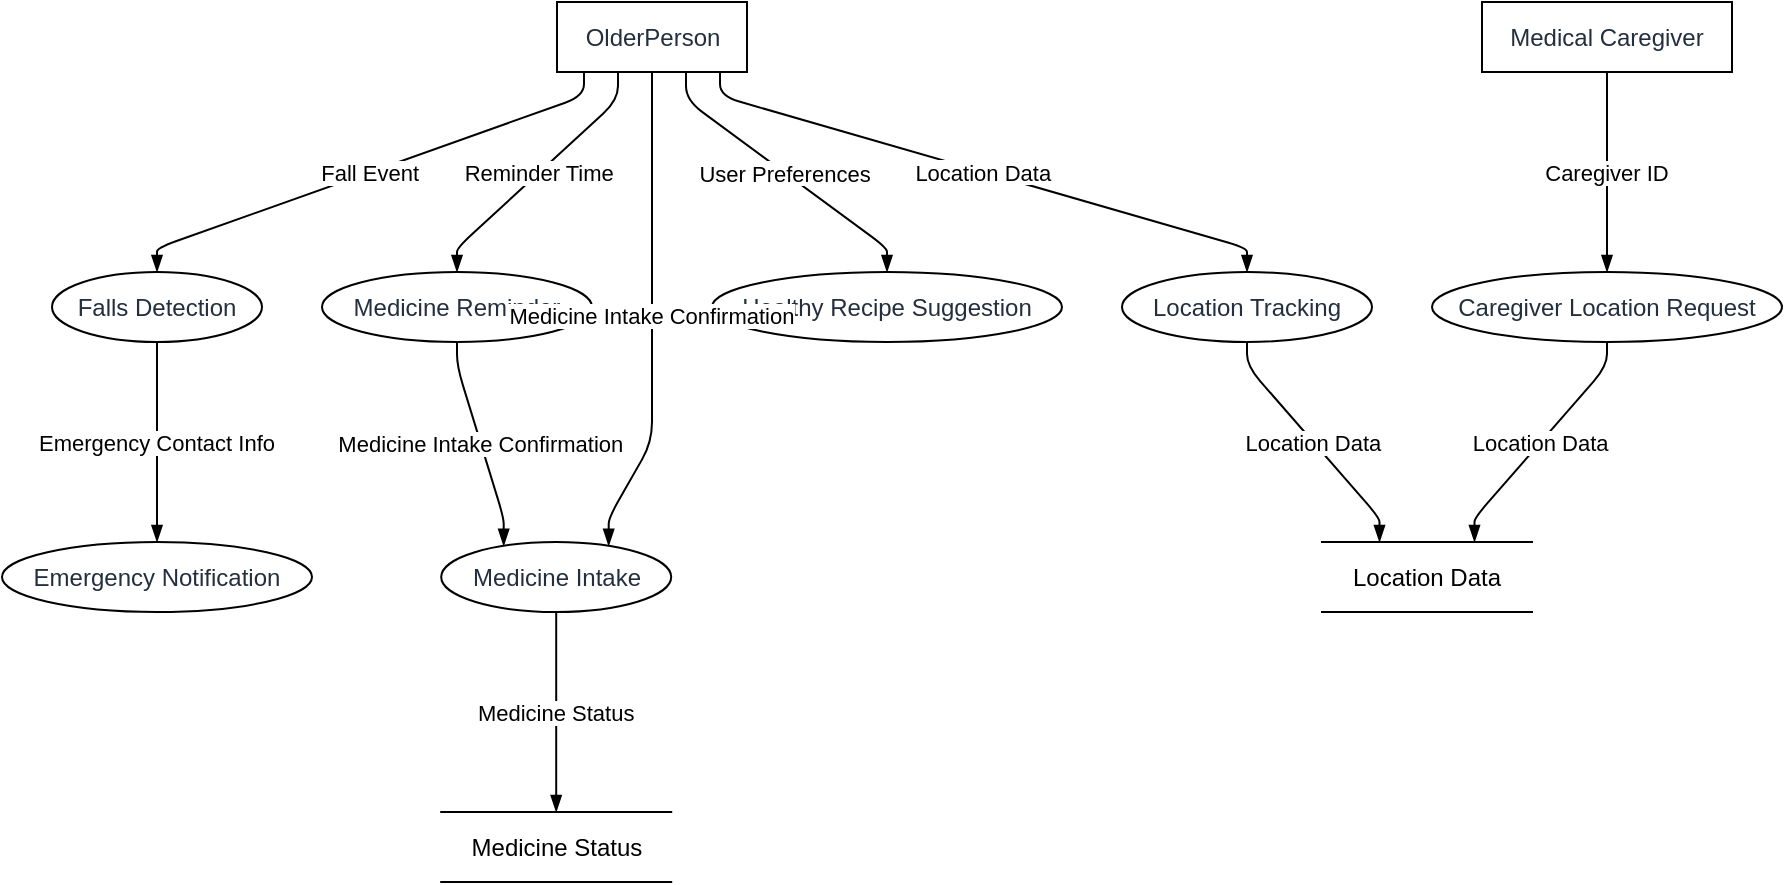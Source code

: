 <mxfile version="23.0.2" type="device">
  <diagram name="Page-1" id="OzLWilebJlHnzdK9YZ0Y">
    <mxGraphModel dx="2021" dy="806" grid="1" gridSize="10" guides="1" tooltips="1" connect="1" arrows="1" fold="1" page="1" pageScale="1" pageWidth="827" pageHeight="1169" math="0" shadow="0">
      <root>
        <mxCell id="0" />
        <mxCell id="1" parent="0" />
        <UserObject label="OlderPerson" type="externalEntity" source="" flow="" placeholders="1" id="wxe_wVTdHt3dvxPXpVJx-1">
          <mxCell style="shape=rectangle;whiteSpace=wrap;html=1;fillColor=#ffffff;strokeColor=#000000;align=center;verticalAlign=middle;fontColor=#232F3E;" parent="1" vertex="1">
            <mxGeometry x="252.5" width="95" height="35" as="geometry" />
          </mxCell>
        </UserObject>
        <UserObject label="Falls Detection" type="process" source="1" flow="Fall Event" placeholders="1" id="wxe_wVTdHt3dvxPXpVJx-2">
          <mxCell style="shape=ellipse;perimeter=ellipsePerimeter;whiteSpace=wrap;html=1;fillColor=#ffffff;strokeColor=#000000;align=center;verticalAlign=middle;fontColor=#232F3E;" parent="1" vertex="1">
            <mxGeometry y="135" width="105" height="35" as="geometry" />
          </mxCell>
        </UserObject>
        <UserObject label="Emergency Notification" type="process" source="2" flow="Emergency Contact Info" placeholders="1" id="wxe_wVTdHt3dvxPXpVJx-3">
          <mxCell style="shape=ellipse;perimeter=ellipsePerimeter;whiteSpace=wrap;html=1;fillColor=#ffffff;strokeColor=#000000;align=center;verticalAlign=middle;fontColor=#232F3E;" parent="1" vertex="1">
            <mxGeometry x="-25" y="270" width="155" height="35" as="geometry" />
          </mxCell>
        </UserObject>
        <UserObject label="Medicine Reminder" type="process" source="1" flow="Reminder Time" placeholders="1" id="wxe_wVTdHt3dvxPXpVJx-4">
          <mxCell style="shape=ellipse;perimeter=ellipsePerimeter;whiteSpace=wrap;html=1;fillColor=#ffffff;strokeColor=#000000;align=center;verticalAlign=middle;fontColor=#232F3E;" parent="1" vertex="1">
            <mxGeometry x="135" y="135" width="135" height="35" as="geometry" />
          </mxCell>
        </UserObject>
        <UserObject label="Medicine Intake" type="process" source="1,4" flow="Medicine Intake Confirmation" placeholders="1" id="wxe_wVTdHt3dvxPXpVJx-5">
          <mxCell style="shape=ellipse;perimeter=ellipsePerimeter;whiteSpace=wrap;html=1;fillColor=#ffffff;strokeColor=#000000;align=center;verticalAlign=middle;fontColor=#232F3E;" parent="1" vertex="1">
            <mxGeometry x="194.599" y="270" width="115" height="35" as="geometry" />
          </mxCell>
        </UserObject>
        <UserObject label="Medical Caregiver" type="externalEntity" source="" flow="" placeholders="1" id="wxe_wVTdHt3dvxPXpVJx-6">
          <mxCell style="shape=rectangle;whiteSpace=wrap;html=1;fillColor=#ffffff;strokeColor=#000000;align=center;verticalAlign=middle;fontColor=#232F3E;" parent="1" vertex="1">
            <mxGeometry x="715" width="125" height="35" as="geometry" />
          </mxCell>
        </UserObject>
        <UserObject label="Medicine Status" type="dataStore" source="5" flow="Medicine Status" placeholders="1" id="wxe_wVTdHt3dvxPXpVJx-7">
          <mxCell style="html=1;dashed=0;whiteSpace=wrap;shape=partialRectangle;right=0;left=0;" parent="1" vertex="1">
            <mxGeometry x="194.599" y="405" width="115" height="35" as="geometry" />
          </mxCell>
        </UserObject>
        <UserObject label="Healthy Recipe Suggestion" type="process" source="1" flow="User Preferences" placeholders="1" id="wxe_wVTdHt3dvxPXpVJx-8">
          <mxCell style="shape=ellipse;perimeter=ellipsePerimeter;whiteSpace=wrap;html=1;fillColor=#ffffff;strokeColor=#000000;align=center;verticalAlign=middle;fontColor=#232F3E;" parent="1" vertex="1">
            <mxGeometry x="330" y="135" width="175" height="35" as="geometry" />
          </mxCell>
        </UserObject>
        <UserObject label="Location Tracking" type="process" source="1" flow="Location Data" placeholders="1" id="wxe_wVTdHt3dvxPXpVJx-9">
          <mxCell style="shape=ellipse;perimeter=ellipsePerimeter;whiteSpace=wrap;html=1;fillColor=#ffffff;strokeColor=#000000;align=center;verticalAlign=middle;fontColor=#232F3E;" parent="1" vertex="1">
            <mxGeometry x="535" y="135" width="125" height="35" as="geometry" />
          </mxCell>
        </UserObject>
        <UserObject label="Caregiver Location Request" type="process" source="6" flow="Caregiver ID" placeholders="1" id="wxe_wVTdHt3dvxPXpVJx-10">
          <mxCell style="shape=ellipse;perimeter=ellipsePerimeter;whiteSpace=wrap;html=1;fillColor=#ffffff;strokeColor=#000000;align=center;verticalAlign=middle;fontColor=#232F3E;" parent="1" vertex="1">
            <mxGeometry x="690" y="135" width="175" height="35" as="geometry" />
          </mxCell>
        </UserObject>
        <UserObject label="Location Data" type="dataStore" source="9,10" flow="Location Data" placeholders="1" id="wxe_wVTdHt3dvxPXpVJx-11">
          <mxCell style="html=1;dashed=0;whiteSpace=wrap;shape=partialRectangle;right=0;left=0;" parent="1" vertex="1">
            <mxGeometry x="635" y="270" width="105" height="35" as="geometry" />
          </mxCell>
        </UserObject>
        <mxCell id="wxe_wVTdHt3dvxPXpVJx-12" value="Fall Event" style="endArrow=blockThin;endFill=1;fontSize=11;orthogonal=1;noEdgeStyle=1;" parent="1" source="wxe_wVTdHt3dvxPXpVJx-1" target="wxe_wVTdHt3dvxPXpVJx-2" edge="1">
          <mxGeometry relative="1" as="geometry">
            <Array as="points">
              <mxPoint x="266" y="47" />
              <mxPoint x="52.5" y="123" />
            </Array>
          </mxGeometry>
        </mxCell>
        <mxCell id="wxe_wVTdHt3dvxPXpVJx-13" value="Emergency Contact Info" style="endArrow=blockThin;endFill=1;fontSize=11;orthogonal=1;noEdgeStyle=1;" parent="1" source="wxe_wVTdHt3dvxPXpVJx-2" target="wxe_wVTdHt3dvxPXpVJx-3" edge="1">
          <mxGeometry relative="1" as="geometry">
            <Array as="points">
              <mxPoint x="52.5" y="182" />
              <mxPoint x="52.5" y="258" />
            </Array>
          </mxGeometry>
        </mxCell>
        <mxCell id="wxe_wVTdHt3dvxPXpVJx-14" value="Reminder Time" style="endArrow=blockThin;endFill=1;fontSize=11;orthogonal=1;noEdgeStyle=1;" parent="1" source="wxe_wVTdHt3dvxPXpVJx-1" target="wxe_wVTdHt3dvxPXpVJx-4" edge="1">
          <mxGeometry relative="1" as="geometry">
            <Array as="points">
              <mxPoint x="283" y="49" />
              <mxPoint x="202.5" y="123" />
            </Array>
          </mxGeometry>
        </mxCell>
        <mxCell id="wxe_wVTdHt3dvxPXpVJx-15" value="Medicine Intake Confirmation" style="endArrow=blockThin;endFill=1;fontSize=11;orthogonal=1;noEdgeStyle=1;" parent="1" source="wxe_wVTdHt3dvxPXpVJx-1" target="wxe_wVTdHt3dvxPXpVJx-5" edge="1">
          <mxGeometry relative="1" as="geometry">
            <Array as="points">
              <mxPoint x="300" y="51" />
              <mxPoint x="300" y="85" />
              <mxPoint x="300" y="220" />
              <mxPoint x="278.349" y="258" />
            </Array>
          </mxGeometry>
        </mxCell>
        <mxCell id="wxe_wVTdHt3dvxPXpVJx-16" value="Medicine Intake Confirmation" style="endArrow=blockThin;endFill=1;fontSize=11;orthogonal=1;noEdgeStyle=1;" parent="1" source="wxe_wVTdHt3dvxPXpVJx-4" target="wxe_wVTdHt3dvxPXpVJx-5" edge="1">
          <mxGeometry relative="1" as="geometry">
            <Array as="points">
              <mxPoint x="202.5" y="182" />
              <mxPoint x="225.849" y="258" />
            </Array>
          </mxGeometry>
        </mxCell>
        <mxCell id="wxe_wVTdHt3dvxPXpVJx-17" value="Medicine Status" style="endArrow=blockThin;endFill=1;fontSize=11;orthogonal=1;noEdgeStyle=1;" parent="1" source="wxe_wVTdHt3dvxPXpVJx-5" target="wxe_wVTdHt3dvxPXpVJx-7" edge="1">
          <mxGeometry relative="1" as="geometry">
            <Array as="points">
              <mxPoint x="252.099" y="317" />
              <mxPoint x="252.099" y="393" />
            </Array>
          </mxGeometry>
        </mxCell>
        <mxCell id="wxe_wVTdHt3dvxPXpVJx-18" value="User Preferences" style="endArrow=blockThin;endFill=1;fontSize=11;orthogonal=1;noEdgeStyle=1;" parent="1" source="wxe_wVTdHt3dvxPXpVJx-1" target="wxe_wVTdHt3dvxPXpVJx-8" edge="1">
          <mxGeometry relative="1" as="geometry">
            <Array as="points">
              <mxPoint x="317" y="49" />
              <mxPoint x="417.5" y="123" />
            </Array>
          </mxGeometry>
        </mxCell>
        <mxCell id="wxe_wVTdHt3dvxPXpVJx-19" value="Location Data" style="endArrow=blockThin;endFill=1;fontSize=11;orthogonal=1;noEdgeStyle=1;" parent="1" source="wxe_wVTdHt3dvxPXpVJx-1" target="wxe_wVTdHt3dvxPXpVJx-9" edge="1">
          <mxGeometry relative="1" as="geometry">
            <Array as="points">
              <mxPoint x="334" y="47" />
              <mxPoint x="597.5" y="123" />
            </Array>
          </mxGeometry>
        </mxCell>
        <mxCell id="wxe_wVTdHt3dvxPXpVJx-20" value="Caregiver ID" style="endArrow=blockThin;endFill=1;fontSize=11;orthogonal=1;noEdgeStyle=1;" parent="1" source="wxe_wVTdHt3dvxPXpVJx-6" target="wxe_wVTdHt3dvxPXpVJx-10" edge="1">
          <mxGeometry relative="1" as="geometry">
            <Array as="points">
              <mxPoint x="777.5" y="47" />
              <mxPoint x="777.5" y="123" />
            </Array>
          </mxGeometry>
        </mxCell>
        <mxCell id="wxe_wVTdHt3dvxPXpVJx-21" value="Location Data" style="endArrow=blockThin;endFill=1;fontSize=11;orthogonal=1;noEdgeStyle=1;" parent="1" source="wxe_wVTdHt3dvxPXpVJx-9" target="wxe_wVTdHt3dvxPXpVJx-11" edge="1">
          <mxGeometry relative="1" as="geometry">
            <Array as="points">
              <mxPoint x="597.5" y="182" />
              <mxPoint x="663.75" y="258" />
            </Array>
          </mxGeometry>
        </mxCell>
        <mxCell id="wxe_wVTdHt3dvxPXpVJx-22" value="Location Data" style="endArrow=blockThin;endFill=1;fontSize=11;orthogonal=1;noEdgeStyle=1;" parent="1" source="wxe_wVTdHt3dvxPXpVJx-10" target="wxe_wVTdHt3dvxPXpVJx-11" edge="1">
          <mxGeometry relative="1" as="geometry">
            <Array as="points">
              <mxPoint x="777.5" y="182" />
              <mxPoint x="711.25" y="258" />
            </Array>
          </mxGeometry>
        </mxCell>
      </root>
    </mxGraphModel>
  </diagram>
</mxfile>
